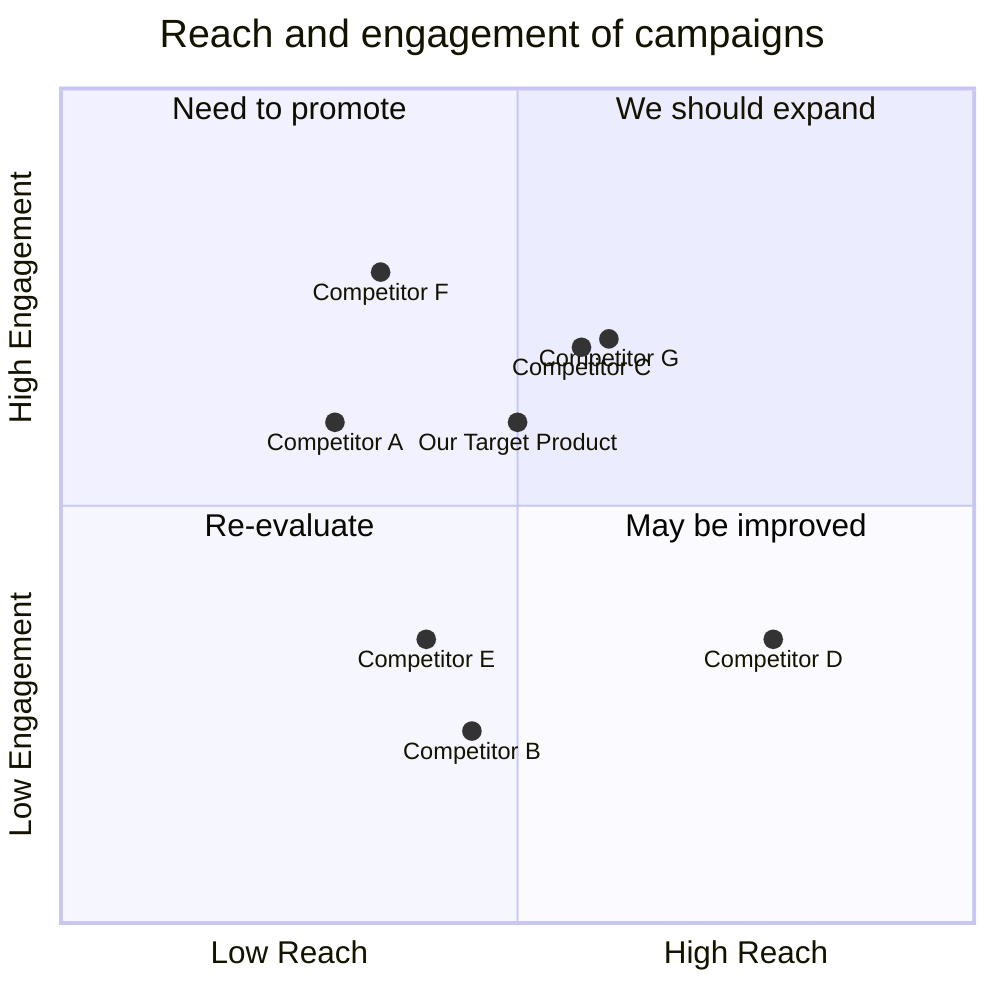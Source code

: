 quadrantChart
    title Reach and engagement of campaigns
    x-axis Low Reach --> High Reach
    y-axis Low Engagement --> High Engagement
    quadrant-1 We should expand
    quadrant-2 Need to promote
    quadrant-3 Re-evaluate
    quadrant-4 May be improved
    "Competitor A": [0.3, 0.6]
    "Competitor B": [0.45, 0.23]
    "Competitor C": [0.57, 0.69]
    "Competitor D": [0.78, 0.34]
    "Competitor E": [0.40, 0.34]
    "Competitor F": [0.35, 0.78]
    "Competitor G": [0.6, 0.7]
    "Our Target Product": [0.5, 0.6]